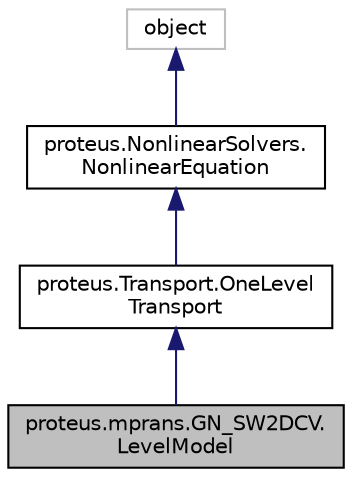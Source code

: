 digraph "proteus.mprans.GN_SW2DCV.LevelModel"
{
 // LATEX_PDF_SIZE
  edge [fontname="Helvetica",fontsize="10",labelfontname="Helvetica",labelfontsize="10"];
  node [fontname="Helvetica",fontsize="10",shape=record];
  Node1 [label="proteus.mprans.GN_SW2DCV.\lLevelModel",height=0.2,width=0.4,color="black", fillcolor="grey75", style="filled", fontcolor="black",tooltip=" "];
  Node2 -> Node1 [dir="back",color="midnightblue",fontsize="10",style="solid",fontname="Helvetica"];
  Node2 [label="proteus.Transport.OneLevel\lTransport",height=0.2,width=0.4,color="black", fillcolor="white", style="filled",URL="$classproteus_1_1Transport_1_1OneLevelTransport.html",tooltip=" "];
  Node3 -> Node2 [dir="back",color="midnightblue",fontsize="10",style="solid",fontname="Helvetica"];
  Node3 [label="proteus.NonlinearSolvers.\lNonlinearEquation",height=0.2,width=0.4,color="black", fillcolor="white", style="filled",URL="$classproteus_1_1NonlinearSolvers_1_1NonlinearEquation.html",tooltip=" "];
  Node4 -> Node3 [dir="back",color="midnightblue",fontsize="10",style="solid",fontname="Helvetica"];
  Node4 [label="object",height=0.2,width=0.4,color="grey75", fillcolor="white", style="filled",tooltip=" "];
}
